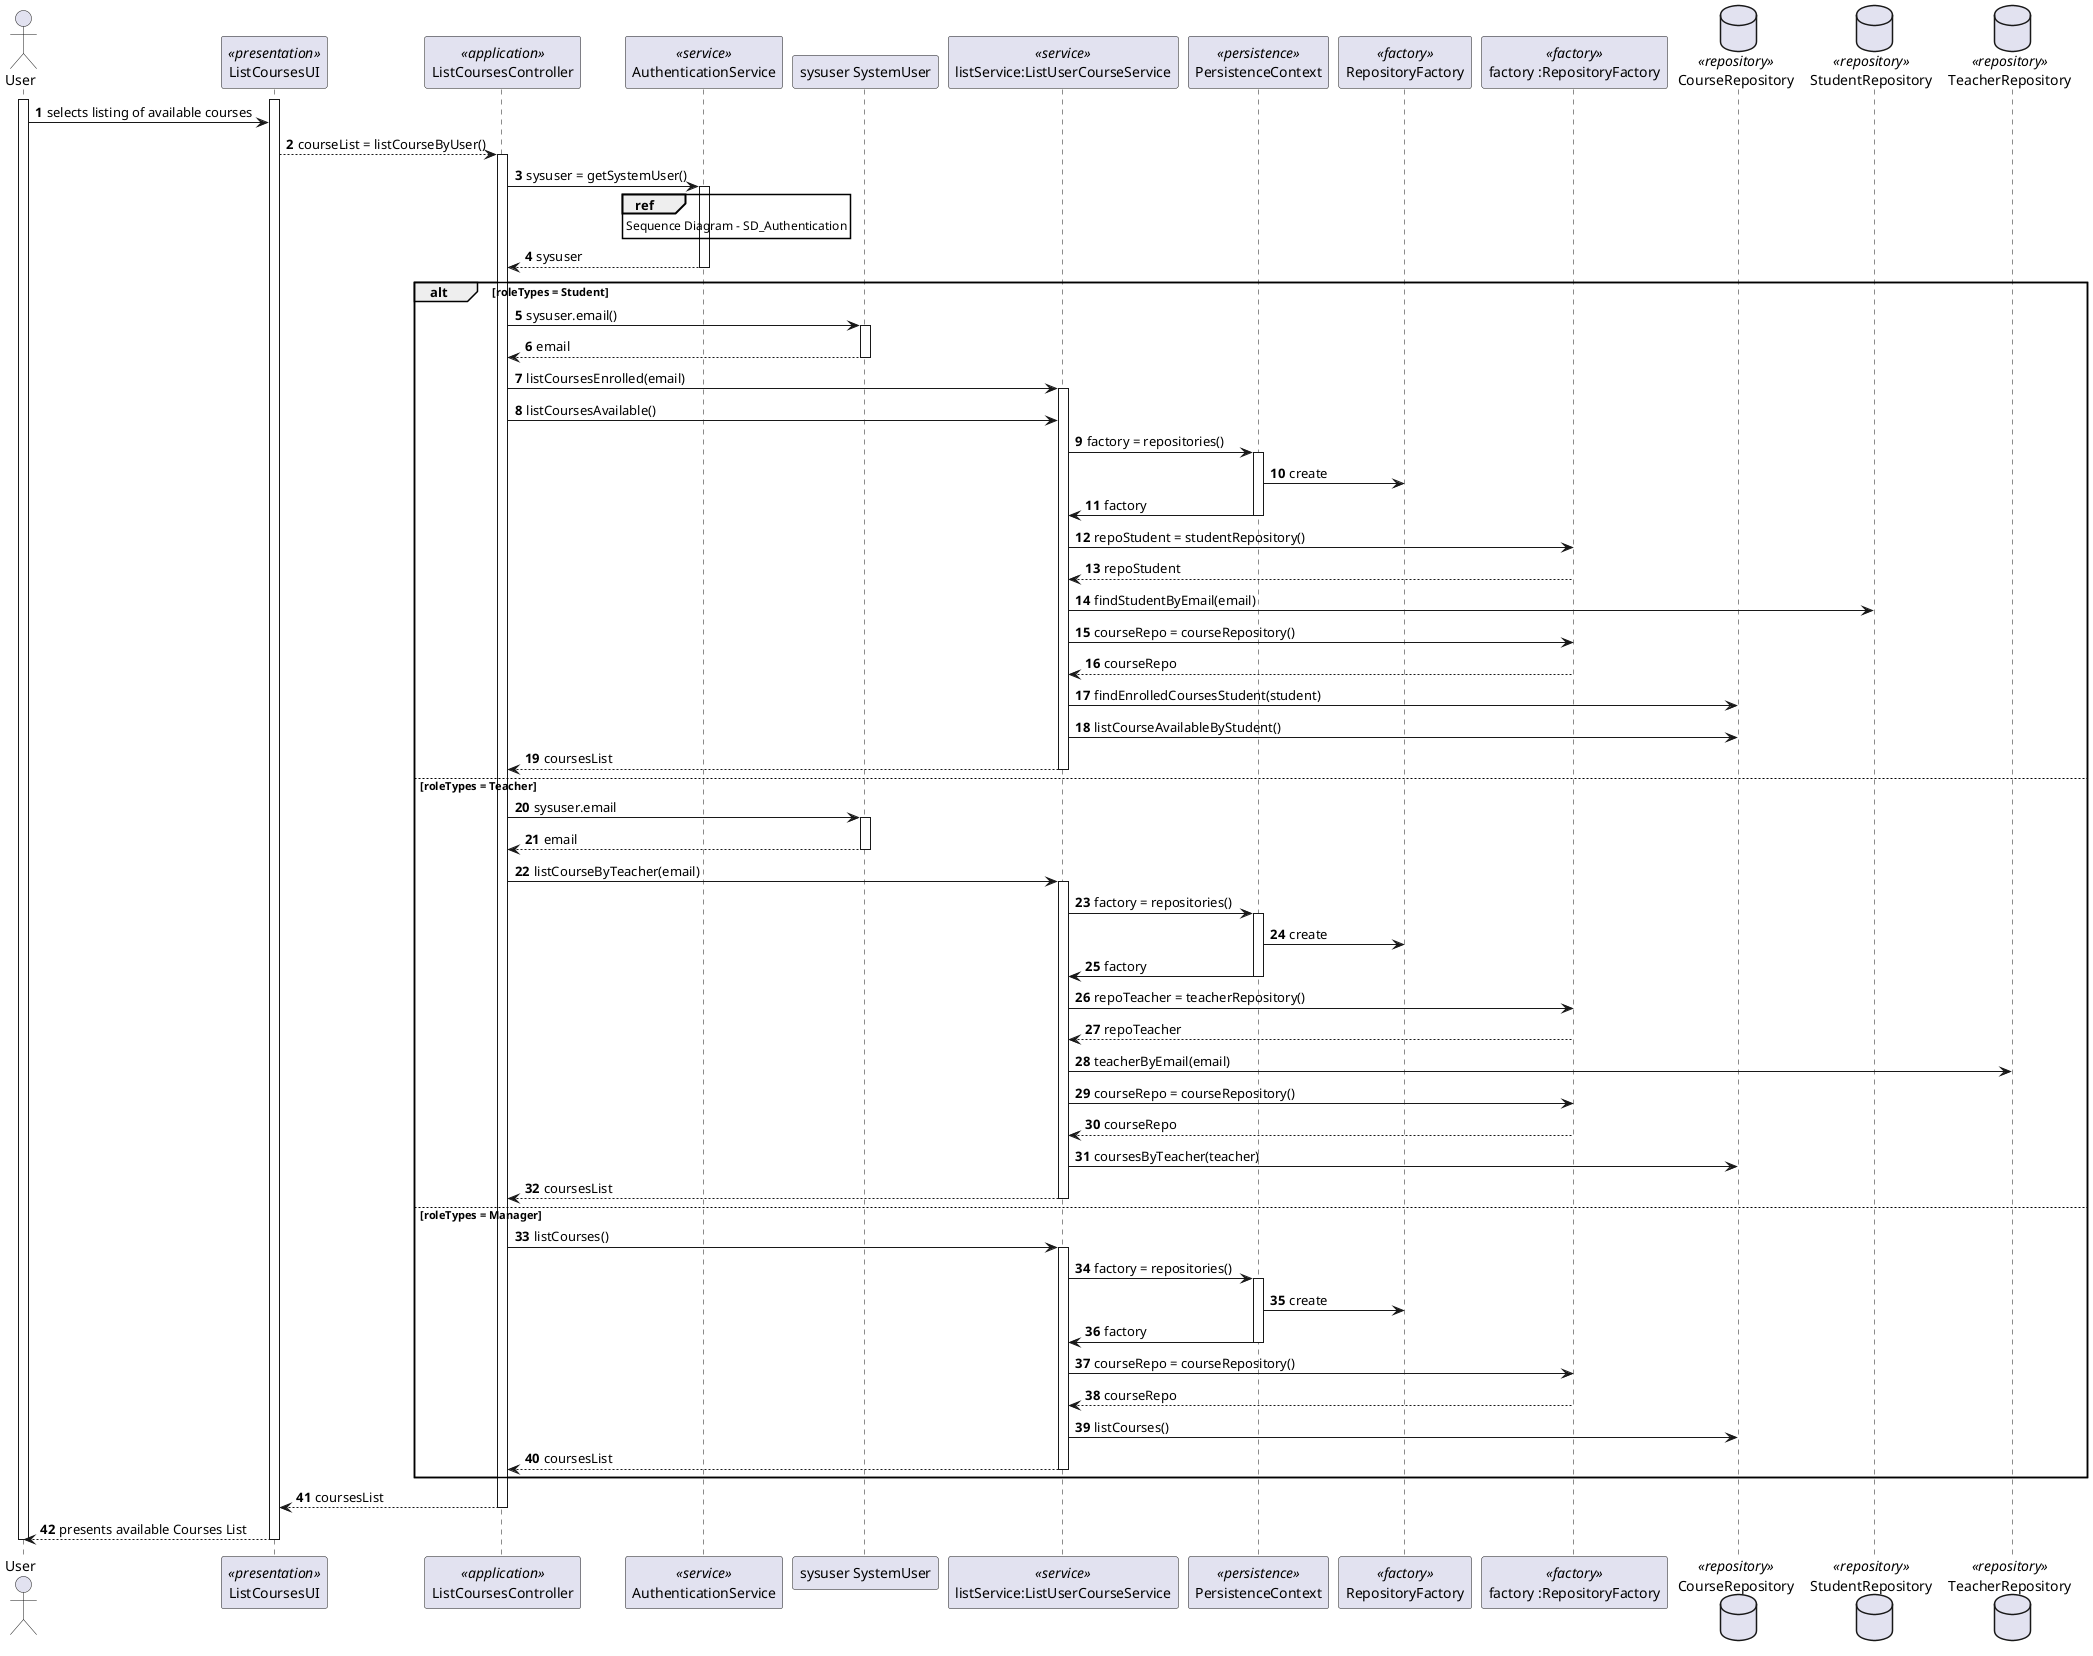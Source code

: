 @startuml

actor "User" as user
participant "ListCoursesUI" as UUI <<presentation>>
participant "ListCoursesController" as CCT <<application>>
participant "AuthenticationService" as auth <<service>>
participant "sysuser SystemUser" as sys
participant "listService:ListUserCourseService" as listS <<service>>
participant "PersistenceContext" as pc <<persistence>>
participant "RepositoryFactory" as repFac <<factory>>
participant "factory :RepositoryFactory" as fRepFac <<factory>>
database "CourseRepository" as courseRepo <<repository>>
database "StudentRepository" as studentRepo <<repository>>
database "TeacherRepository" as teacherRepo <<repository>>


autonumber
activate user

activate UUI
user -> UUI: selects listing of available courses
UUI --> CCT: courseList = listCourseByUser()
activate CCT

CCT -> auth: sysuser = getSystemUser()
activate auth
ref over auth
Sequence Diagram - SD_Authentication
end
auth--> CCT: sysuser
deactivate auth

alt roleTypes = Student
CCT->sys : sysuser.email()
activate sys
sys-->CCT: email
deactivate sys
CCT -> listS: listCoursesEnrolled(email)
activate listS
CCT -> listS: listCoursesAvailable()
listS->pc: factory = repositories()
activate pc
pc->repFac: create
pc->listS: factory
deactivate pc
listS->fRepFac: repoStudent = studentRepository()
fRepFac-->listS: repoStudent
listS->studentRepo: findStudentByEmail(email)
listS->fRepFac: courseRepo = courseRepository()
fRepFac-->listS: courseRepo
listS->courseRepo: findEnrolledCoursesStudent(student)
listS->courseRepo: listCourseAvailableByStudent()
listS-->CCT: coursesList
deactivate listS

else roleTypes = Teacher
CCT->sys : sysuser.email
activate sys
sys-->CCT: email
deactivate sys
CCT -> listS: listCourseByTeacher(email)
activate listS
listS->pc: factory = repositories()
activate pc
pc->repFac: create
pc->listS: factory
deactivate pc
listS->fRepFac: repoTeacher = teacherRepository()
fRepFac-->listS: repoTeacher
listS->teacherRepo: teacherByEmail(email)
listS->fRepFac: courseRepo = courseRepository()
fRepFac-->listS: courseRepo
listS->courseRepo: coursesByTeacher(teacher)
listS-->CCT: coursesList
deactivate listS

else roleTypes = Manager
CCT -> listS: listCourses()
activate listS
listS->pc: factory = repositories()
activate pc
pc->repFac: create
pc->listS: factory
deactivate pc

listS->fRepFac: courseRepo = courseRepository()
fRepFac-->listS: courseRepo
listS->courseRepo: listCourses()
listS-->CCT: coursesList
deactivate listS
end


deactivate courseRepo
CCT --> UUI: coursesList
deactivate CCT
UUI --> user: presents available Courses List
deactivate UUI
deactivate user
@enduml
